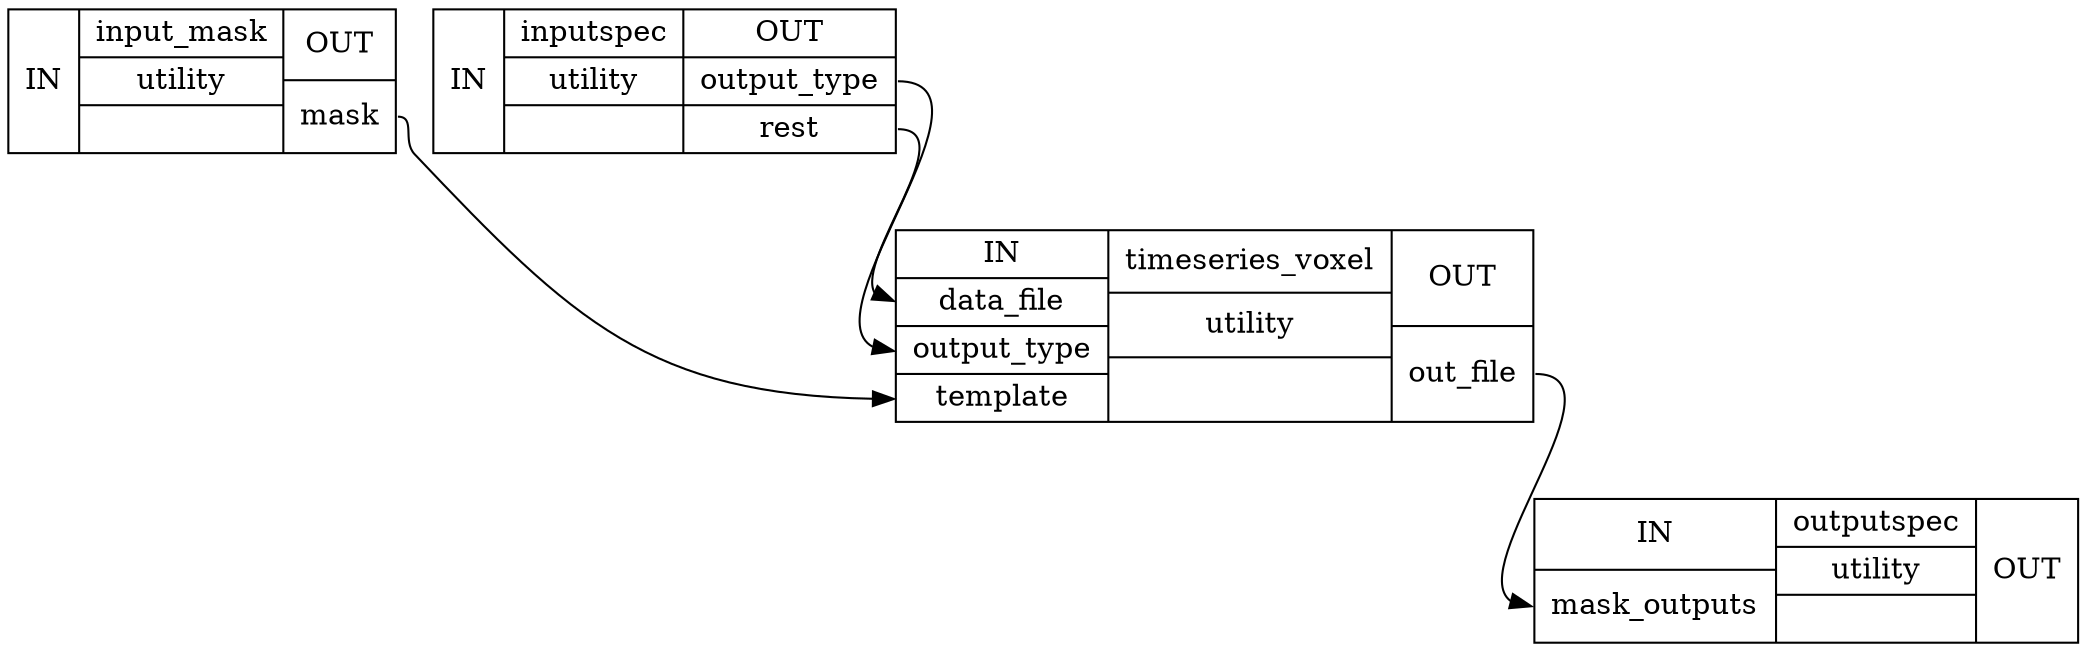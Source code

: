 digraph structs {
node [shape=record];
voxel_timeseriesinput_mask [label="{IN}|{ input_mask | utility |  }|{OUT|<outmask> mask}"];
voxel_timeseriesinputspec [label="{IN}|{ inputspec | utility |  }|{OUT|<outoutputtype> output_type|<outrest> rest}"];
voxel_timeseriestimeseries_voxel [label="{IN|<indatafile> data_file|<inoutputtype> output_type|<intemplate> template}|{ timeseries_voxel | utility |  }|{OUT|<outoutfile> out_file}"];
voxel_timeseriesoutputspec [label="{IN|<inmaskoutputs> mask_outputs}|{ outputspec | utility |  }|{OUT}"];
voxel_timeseriesinput_mask:outmask:e -> voxel_timeseriestimeseries_voxel:intemplate:w;
voxel_timeseriesinputspec:outoutputtype:e -> voxel_timeseriestimeseries_voxel:inoutputtype:w;
voxel_timeseriesinputspec:outrest:e -> voxel_timeseriestimeseries_voxel:indatafile:w;
voxel_timeseriestimeseries_voxel:outoutfile:e -> voxel_timeseriesoutputspec:inmaskoutputs:w;
}